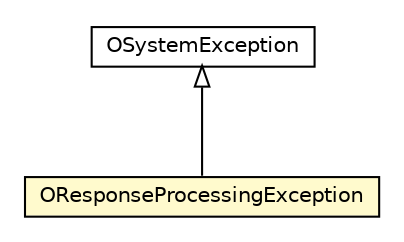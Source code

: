 #!/usr/local/bin/dot
#
# Class diagram 
# Generated by UMLGraph version R5_6-24-gf6e263 (http://www.umlgraph.org/)
#

digraph G {
	edge [fontname="Helvetica",fontsize=10,labelfontname="Helvetica",labelfontsize=10];
	node [fontname="Helvetica",fontsize=10,shape=plaintext];
	nodesep=0.25;
	ranksep=0.5;
	// com.orientechnologies.common.exception.OSystemException
	c3154092 [label=<<table title="com.orientechnologies.common.exception.OSystemException" border="0" cellborder="1" cellspacing="0" cellpadding="2" port="p" href="../../../../common/exception/OSystemException.html">
		<tr><td><table border="0" cellspacing="0" cellpadding="1">
<tr><td align="center" balign="center"> OSystemException </td></tr>
		</table></td></tr>
		</table>>, URL="../../../../common/exception/OSystemException.html", fontname="Helvetica", fontcolor="black", fontsize=10.0];
	// com.orientechnologies.orient.enterprise.channel.binary.OResponseProcessingException
	c3155379 [label=<<table title="com.orientechnologies.orient.enterprise.channel.binary.OResponseProcessingException" border="0" cellborder="1" cellspacing="0" cellpadding="2" port="p" bgcolor="lemonChiffon" href="./OResponseProcessingException.html">
		<tr><td><table border="0" cellspacing="0" cellpadding="1">
<tr><td align="center" balign="center"> OResponseProcessingException </td></tr>
		</table></td></tr>
		</table>>, URL="./OResponseProcessingException.html", fontname="Helvetica", fontcolor="black", fontsize=10.0];
	//com.orientechnologies.orient.enterprise.channel.binary.OResponseProcessingException extends com.orientechnologies.common.exception.OSystemException
	c3154092:p -> c3155379:p [dir=back,arrowtail=empty];
}


